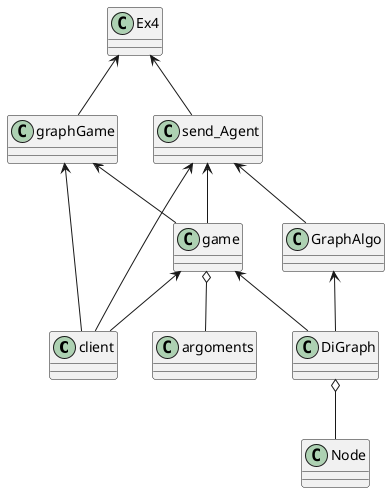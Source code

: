 @startuml
'https://plantuml.com/sequence-diagram

class client
class DiGraph
class Ex4
class game
class GraphAlgo
class graphGame
class Node
class send_Agent
class argoments

DiGraph o-- Node
GraphAlgo <-- DiGraph
game o-- argoments
game <-- client
game <-- DiGraph
Ex4 <-- send_Agent
Ex4 <-- graphGame
graphGame <-- game
graphGame <-- client
send_Agent <-- GraphAlgo
send_Agent <-- game
send_Agent <-- client

@enduml